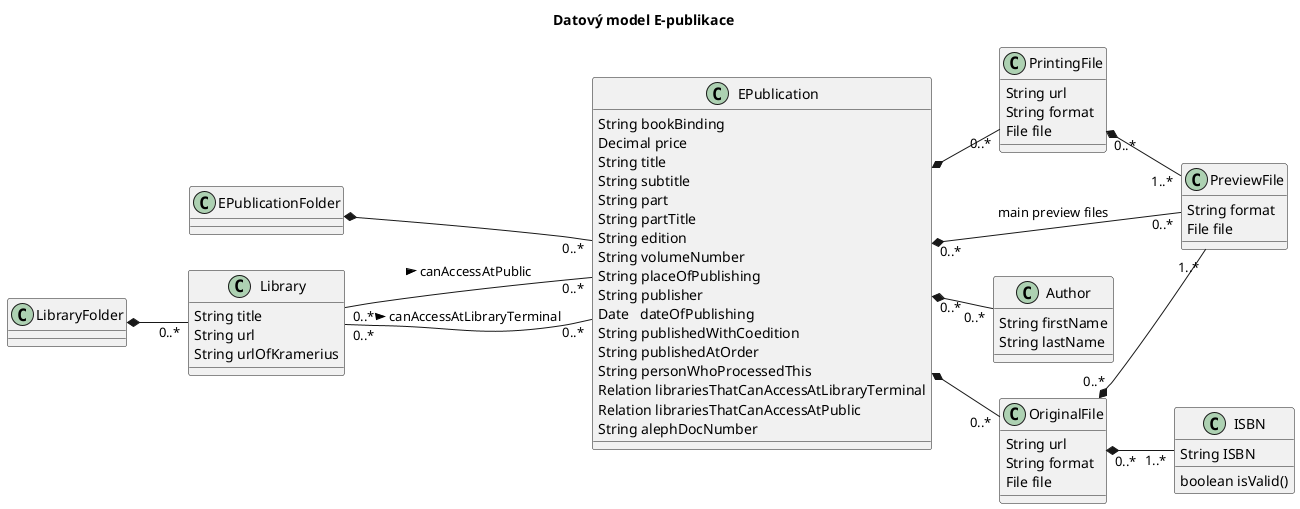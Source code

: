 @startuml
skinparam componentStyle uml2
left to right direction
title Datový model E-publikace

class Library {
      String title
      String url
      String urlOfKramerius
}

class ISBN {
      String ISBN
      boolean isValid()
}

class PreviewFile {
      String format
      File file
}

class OriginalFile {
      String url
      String format
      File file
}

class Author {
      String firstName
      String lastName
}

class PrintingFile {
      String url
      String format
      File file
}

class EPublication {
      String bookBinding
      Decimal price
      String title
      String subtitle
      String part
      String partTitle
      String edition
      String volumeNumber
      String placeOfPublishing
      String publisher
      Date   dateOfPublishing
      String publishedWithCoedition
      String publishedAtOrder
      String personWhoProcessedThis
      Relation librariesThatCanAccessAtLibraryTerminal
      Relation librariesThatCanAccessAtPublic
      String alephDocNumber
}

class EPublicationFolder {
      
}

class LibraryFolder {
}

Library "0..*" -- "0..*" EPublication: canAccessAtLibraryTerminal >
Library "0..*" -- "0..*" EPublication: canAccessAtPublic >
EPublication *-- "0..*" OriginalFile
EPublication *-- "0..*" PrintingFile
EPublication "0..*" *-- "0..*" Author
EPublication "0..*" *-- "0..*" PreviewFile: main preview files
OriginalFile "0..*" *-- "1..*" ISBN
OriginalFile "0..*" *-- "1..*" PreviewFile
PrintingFile "0..*" *-- "1..*" PreviewFile
EPublicationFolder *-- "0..*" EPublication
LibraryFolder *-- "0..*" Library

@enduml